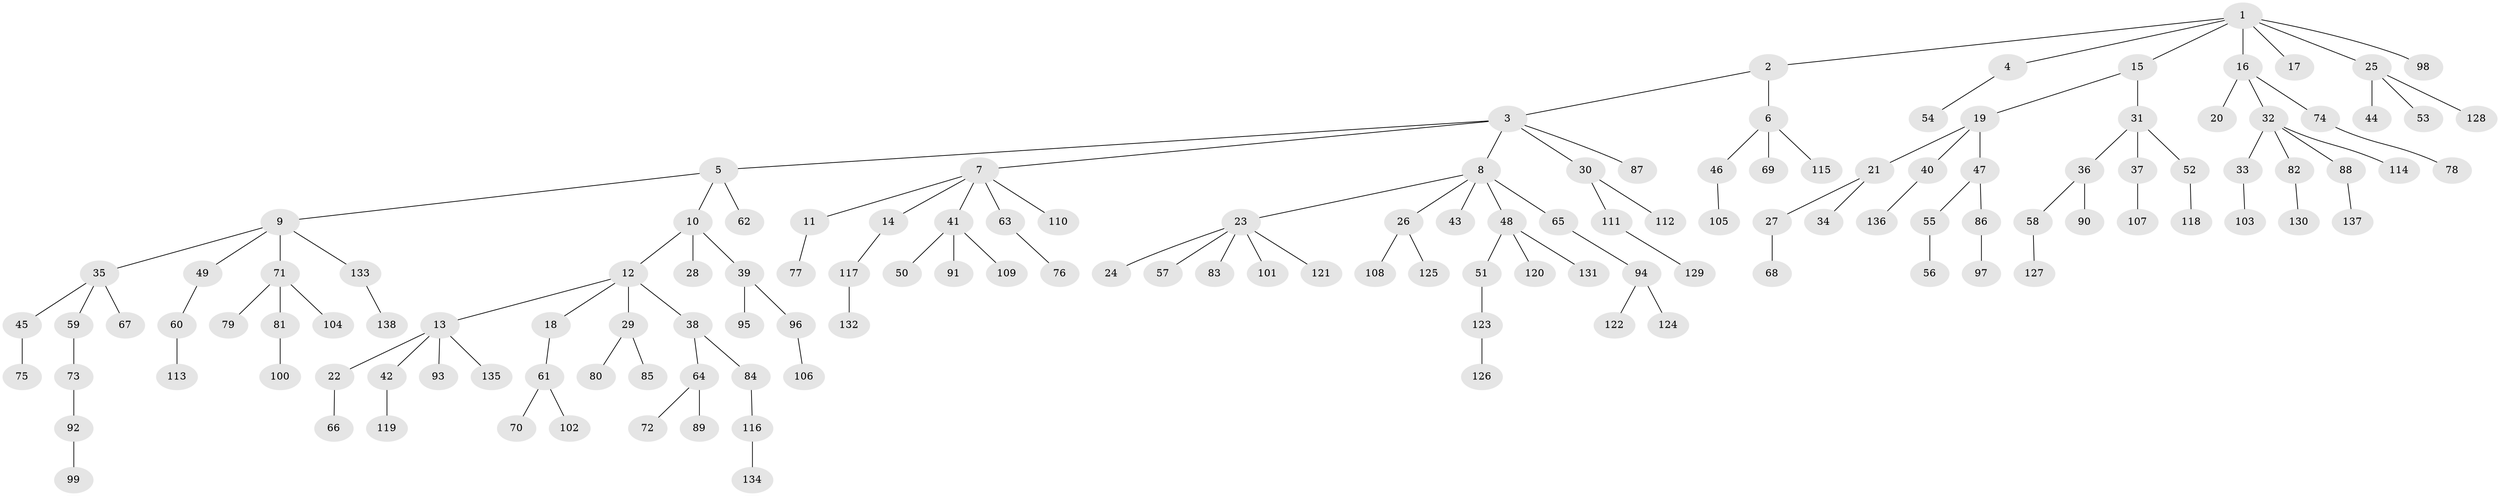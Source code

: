 // coarse degree distribution, {6: 0.010869565217391304, 5: 0.07608695652173914, 10: 0.010869565217391304, 1: 0.5869565217391305, 3: 0.11956521739130435, 4: 0.043478260869565216, 2: 0.15217391304347827}
// Generated by graph-tools (version 1.1) at 2025/52/02/27/25 19:52:13]
// undirected, 138 vertices, 137 edges
graph export_dot {
graph [start="1"]
  node [color=gray90,style=filled];
  1;
  2;
  3;
  4;
  5;
  6;
  7;
  8;
  9;
  10;
  11;
  12;
  13;
  14;
  15;
  16;
  17;
  18;
  19;
  20;
  21;
  22;
  23;
  24;
  25;
  26;
  27;
  28;
  29;
  30;
  31;
  32;
  33;
  34;
  35;
  36;
  37;
  38;
  39;
  40;
  41;
  42;
  43;
  44;
  45;
  46;
  47;
  48;
  49;
  50;
  51;
  52;
  53;
  54;
  55;
  56;
  57;
  58;
  59;
  60;
  61;
  62;
  63;
  64;
  65;
  66;
  67;
  68;
  69;
  70;
  71;
  72;
  73;
  74;
  75;
  76;
  77;
  78;
  79;
  80;
  81;
  82;
  83;
  84;
  85;
  86;
  87;
  88;
  89;
  90;
  91;
  92;
  93;
  94;
  95;
  96;
  97;
  98;
  99;
  100;
  101;
  102;
  103;
  104;
  105;
  106;
  107;
  108;
  109;
  110;
  111;
  112;
  113;
  114;
  115;
  116;
  117;
  118;
  119;
  120;
  121;
  122;
  123;
  124;
  125;
  126;
  127;
  128;
  129;
  130;
  131;
  132;
  133;
  134;
  135;
  136;
  137;
  138;
  1 -- 2;
  1 -- 4;
  1 -- 15;
  1 -- 16;
  1 -- 17;
  1 -- 25;
  1 -- 98;
  2 -- 3;
  2 -- 6;
  3 -- 5;
  3 -- 7;
  3 -- 8;
  3 -- 30;
  3 -- 87;
  4 -- 54;
  5 -- 9;
  5 -- 10;
  5 -- 62;
  6 -- 46;
  6 -- 69;
  6 -- 115;
  7 -- 11;
  7 -- 14;
  7 -- 41;
  7 -- 63;
  7 -- 110;
  8 -- 23;
  8 -- 26;
  8 -- 43;
  8 -- 48;
  8 -- 65;
  9 -- 35;
  9 -- 49;
  9 -- 71;
  9 -- 133;
  10 -- 12;
  10 -- 28;
  10 -- 39;
  11 -- 77;
  12 -- 13;
  12 -- 18;
  12 -- 29;
  12 -- 38;
  13 -- 22;
  13 -- 42;
  13 -- 93;
  13 -- 135;
  14 -- 117;
  15 -- 19;
  15 -- 31;
  16 -- 20;
  16 -- 32;
  16 -- 74;
  18 -- 61;
  19 -- 21;
  19 -- 40;
  19 -- 47;
  21 -- 27;
  21 -- 34;
  22 -- 66;
  23 -- 24;
  23 -- 57;
  23 -- 83;
  23 -- 101;
  23 -- 121;
  25 -- 44;
  25 -- 53;
  25 -- 128;
  26 -- 108;
  26 -- 125;
  27 -- 68;
  29 -- 80;
  29 -- 85;
  30 -- 111;
  30 -- 112;
  31 -- 36;
  31 -- 37;
  31 -- 52;
  32 -- 33;
  32 -- 82;
  32 -- 88;
  32 -- 114;
  33 -- 103;
  35 -- 45;
  35 -- 59;
  35 -- 67;
  36 -- 58;
  36 -- 90;
  37 -- 107;
  38 -- 64;
  38 -- 84;
  39 -- 95;
  39 -- 96;
  40 -- 136;
  41 -- 50;
  41 -- 91;
  41 -- 109;
  42 -- 119;
  45 -- 75;
  46 -- 105;
  47 -- 55;
  47 -- 86;
  48 -- 51;
  48 -- 120;
  48 -- 131;
  49 -- 60;
  51 -- 123;
  52 -- 118;
  55 -- 56;
  58 -- 127;
  59 -- 73;
  60 -- 113;
  61 -- 70;
  61 -- 102;
  63 -- 76;
  64 -- 72;
  64 -- 89;
  65 -- 94;
  71 -- 79;
  71 -- 81;
  71 -- 104;
  73 -- 92;
  74 -- 78;
  81 -- 100;
  82 -- 130;
  84 -- 116;
  86 -- 97;
  88 -- 137;
  92 -- 99;
  94 -- 122;
  94 -- 124;
  96 -- 106;
  111 -- 129;
  116 -- 134;
  117 -- 132;
  123 -- 126;
  133 -- 138;
}
